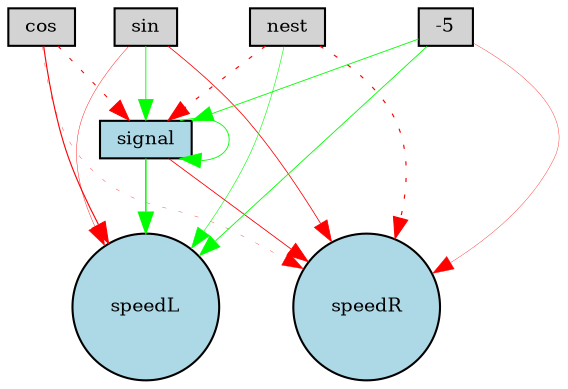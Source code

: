 digraph {
	node [fontsize=9 height=0.2 shape=circle width=0.2]
	cos [fillcolor=lightgray shape=box style=filled]
	sin [fillcolor=lightgray shape=box style=filled]
	nest [fillcolor=lightgray shape=box style=filled]
	signal [fillcolor=lightgray shape=box style=filled]
	-5 [fillcolor=lightgray shape=box style=filled]
	speedL [fillcolor=lightblue style=filled]
	speedR [fillcolor=lightblue style=filled]
	signal [fillcolor=lightblue style=filled]
	-5 -> speedL [color=green penwidth=0.4248059174252016 style=solid]
	sin -> speedR [color=red penwidth=0.3847149081526986 style=solid]
	-5 -> speedR [color=red penwidth=0.16653497834246406 style=solid]
	cos -> speedL [color=red penwidth=0.545768034422818 style=solid]
	signal -> signal [color=green penwidth=0.42533761680756177 style=solid]
	cos -> signal [color=red penwidth=0.5058423813748119 style=dotted]
	cos -> speedR [color=red penwidth=0.15686917286527435 style=dotted]
	nest -> speedL [color=green penwidth=0.28354518490346803 style=solid]
	nest -> speedR [color=red penwidth=0.5635712859608395 style=dotted]
	nest -> signal [color=red penwidth=0.5579492979078156 style=dotted]
	sin -> signal [color=green penwidth=0.4425559158322794 style=solid]
	signal -> speedL [color=green penwidth=0.7419585577380283 style=solid]
	signal -> speedR [color=red penwidth=0.4109214687617877 style=solid]
	-5 -> signal [color=green penwidth=0.41782140188000283 style=solid]
	sin -> speedL [color=red penwidth=0.20011548806655 style=solid]
}
